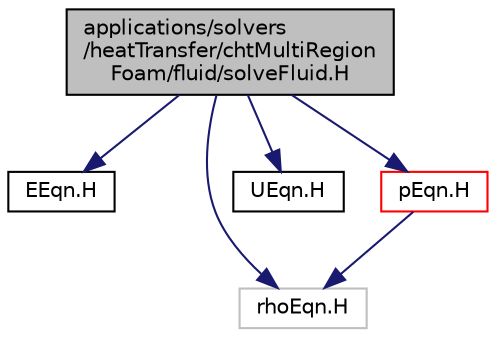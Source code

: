 digraph "applications/solvers/heatTransfer/chtMultiRegionFoam/fluid/solveFluid.H"
{
  bgcolor="transparent";
  edge [fontname="Helvetica",fontsize="10",labelfontname="Helvetica",labelfontsize="10"];
  node [fontname="Helvetica",fontsize="10",shape=record];
  Node1 [label="applications/solvers\l/heatTransfer/chtMultiRegion\lFoam/fluid/solveFluid.H",height=0.2,width=0.4,color="black", fillcolor="grey75", style="filled", fontcolor="black"];
  Node1 -> Node2 [color="midnightblue",fontsize="10",style="solid",fontname="Helvetica"];
  Node2 [label="EEqn.H",height=0.2,width=0.4,color="black",URL="$a03230.html"];
  Node1 -> Node3 [color="midnightblue",fontsize="10",style="solid",fontname="Helvetica"];
  Node3 [label="rhoEqn.H",height=0.2,width=0.4,color="grey75"];
  Node1 -> Node4 [color="midnightblue",fontsize="10",style="solid",fontname="Helvetica"];
  Node4 [label="UEqn.H",height=0.2,width=0.4,color="black",URL="$a03132.html"];
  Node1 -> Node5 [color="midnightblue",fontsize="10",style="solid",fontname="Helvetica"];
  Node5 [label="pEqn.H",height=0.2,width=0.4,color="red",URL="$a03057.html"];
  Node5 -> Node3 [color="midnightblue",fontsize="10",style="solid",fontname="Helvetica"];
}
